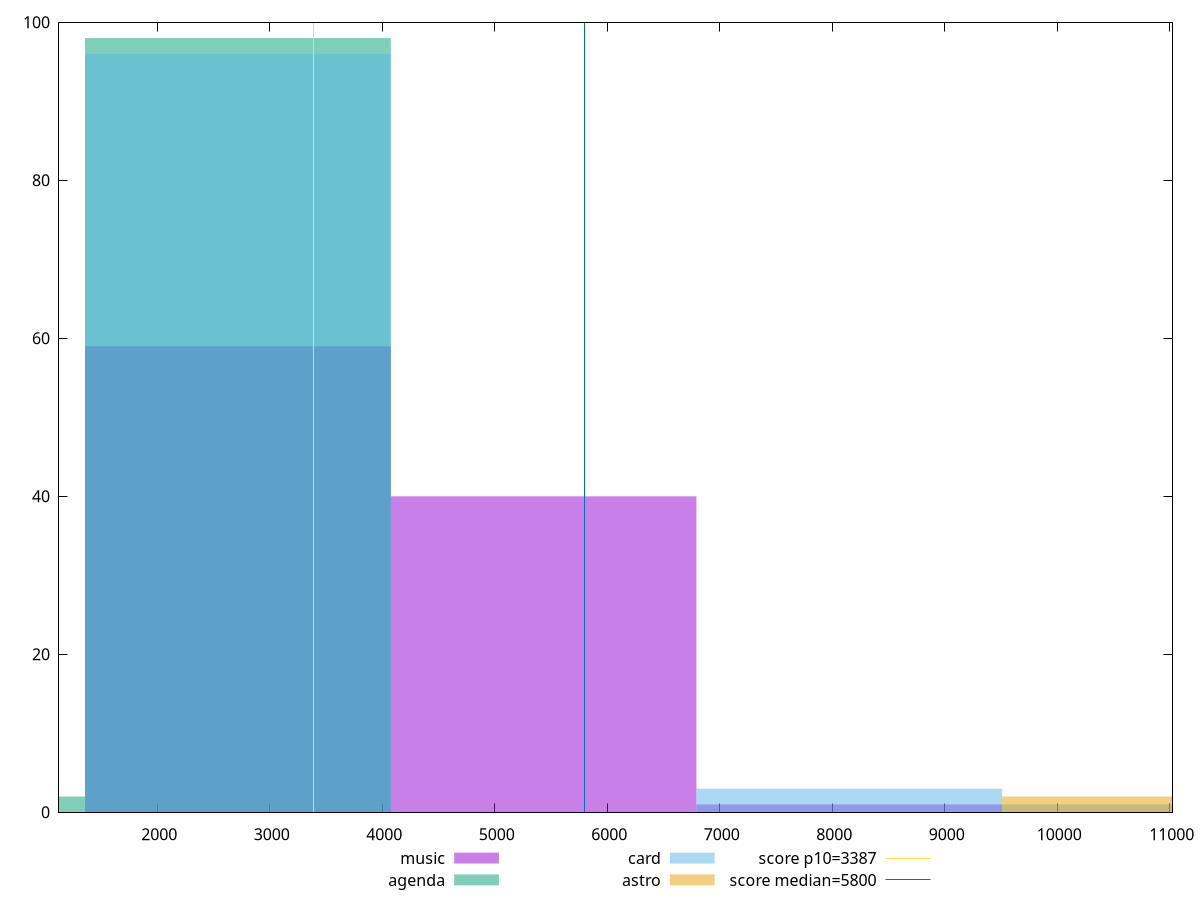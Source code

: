 reset

$music <<EOF
8151.437873248286 1
5434.291915498858 40
2717.145957749429 59
EOF

$agenda <<EOF
2717.145957749429 98
0 2
EOF

$card <<EOF
10868.583830997715 1
2717.145957749429 96
8151.437873248286 3
EOF

$astro <<EOF
10868.583830997715 2
EOF

set key outside below
set boxwidth 2717.145957749429
set xrange [1127.04926036583:11024.27611131108]
set yrange [0:100]
set trange [0:100]
set style fill transparent solid 0.5 noborder

set parametric
set terminal svg size 640, 520 enhanced background rgb 'white'
set output "reports/report_00031_2021-02-24T23-18-18.084Z/speed-index/comparison/histogram/all_raw.svg"

plot $music title "music" with boxes, \
     $agenda title "agenda" with boxes, \
     $card title "card" with boxes, \
     $astro title "astro" with boxes, \
     3387,t title "score p10=3387", \
     5800,t title "score median=5800"

reset
